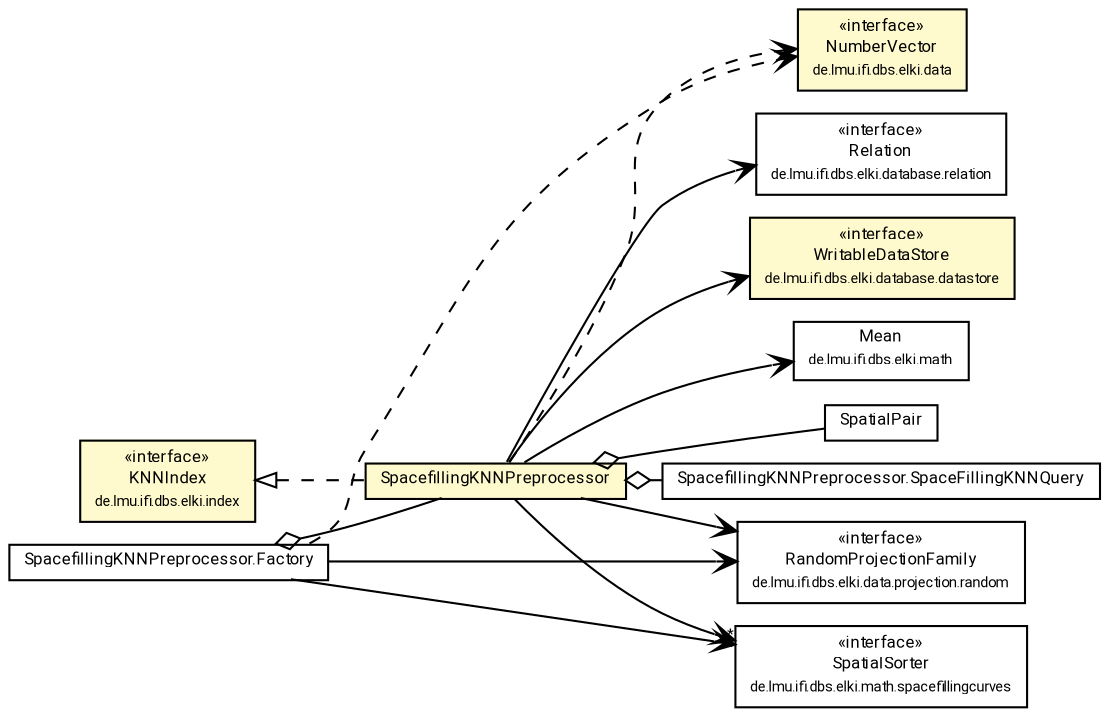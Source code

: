 #!/usr/local/bin/dot
#
# Class diagram 
# Generated by UMLGraph version R5_7_2-60-g0e99a6 (http://www.spinellis.gr/umlgraph/)
#

digraph G {
	graph [fontnames="svg"]
	edge [fontname="Roboto",fontsize=7,labelfontname="Roboto",labelfontsize=7,color="black"];
	node [fontname="Roboto",fontcolor="black",fontsize=8,shape=plaintext,margin=0,width=0,height=0];
	nodesep=0.15;
	ranksep=0.25;
	rankdir=LR;
	// de.lmu.ifi.dbs.elki.index.KNNIndex<O>
	c9688187 [label=<<table title="de.lmu.ifi.dbs.elki.index.KNNIndex" border="0" cellborder="1" cellspacing="0" cellpadding="2" bgcolor="LemonChiffon" href="../../KNNIndex.html" target="_parent">
		<tr><td><table border="0" cellspacing="0" cellpadding="1">
		<tr><td align="center" balign="center"> &#171;interface&#187; </td></tr>
		<tr><td align="center" balign="center"> <font face="Roboto">KNNIndex</font> </td></tr>
		<tr><td align="center" balign="center"> <font face="Roboto" point-size="7.0">de.lmu.ifi.dbs.elki.index</font> </td></tr>
		</table></td></tr>
		</table>>, URL="../../KNNIndex.html"];
	// de.lmu.ifi.dbs.elki.database.relation.Relation<O>
	c9688229 [label=<<table title="de.lmu.ifi.dbs.elki.database.relation.Relation" border="0" cellborder="1" cellspacing="0" cellpadding="2" href="../../../database/relation/Relation.html" target="_parent">
		<tr><td><table border="0" cellspacing="0" cellpadding="1">
		<tr><td align="center" balign="center"> &#171;interface&#187; </td></tr>
		<tr><td align="center" balign="center"> <font face="Roboto">Relation</font> </td></tr>
		<tr><td align="center" balign="center"> <font face="Roboto" point-size="7.0">de.lmu.ifi.dbs.elki.database.relation</font> </td></tr>
		</table></td></tr>
		</table>>, URL="../../../database/relation/Relation.html"];
	// de.lmu.ifi.dbs.elki.data.NumberVector
	c9688251 [label=<<table title="de.lmu.ifi.dbs.elki.data.NumberVector" border="0" cellborder="1" cellspacing="0" cellpadding="2" bgcolor="LemonChiffon" href="../../../data/NumberVector.html" target="_parent">
		<tr><td><table border="0" cellspacing="0" cellpadding="1">
		<tr><td align="center" balign="center"> &#171;interface&#187; </td></tr>
		<tr><td align="center" balign="center"> <font face="Roboto">NumberVector</font> </td></tr>
		<tr><td align="center" balign="center"> <font face="Roboto" point-size="7.0">de.lmu.ifi.dbs.elki.data</font> </td></tr>
		</table></td></tr>
		</table>>, URL="../../../data/NumberVector.html"];
	// de.lmu.ifi.dbs.elki.data.projection.random.RandomProjectionFamily
	c9688278 [label=<<table title="de.lmu.ifi.dbs.elki.data.projection.random.RandomProjectionFamily" border="0" cellborder="1" cellspacing="0" cellpadding="2" href="../../../data/projection/random/RandomProjectionFamily.html" target="_parent">
		<tr><td><table border="0" cellspacing="0" cellpadding="1">
		<tr><td align="center" balign="center"> &#171;interface&#187; </td></tr>
		<tr><td align="center" balign="center"> <font face="Roboto">RandomProjectionFamily</font> </td></tr>
		<tr><td align="center" balign="center"> <font face="Roboto" point-size="7.0">de.lmu.ifi.dbs.elki.data.projection.random</font> </td></tr>
		</table></td></tr>
		</table>>, URL="../../../data/projection/random/RandomProjectionFamily.html"];
	// de.lmu.ifi.dbs.elki.database.datastore.WritableDataStore<T>
	c9688419 [label=<<table title="de.lmu.ifi.dbs.elki.database.datastore.WritableDataStore" border="0" cellborder="1" cellspacing="0" cellpadding="2" bgcolor="LemonChiffon" href="../../../database/datastore/WritableDataStore.html" target="_parent">
		<tr><td><table border="0" cellspacing="0" cellpadding="1">
		<tr><td align="center" balign="center"> &#171;interface&#187; </td></tr>
		<tr><td align="center" balign="center"> <font face="Roboto">WritableDataStore</font> </td></tr>
		<tr><td align="center" balign="center"> <font face="Roboto" point-size="7.0">de.lmu.ifi.dbs.elki.database.datastore</font> </td></tr>
		</table></td></tr>
		</table>>, URL="../../../database/datastore/WritableDataStore.html"];
	// de.lmu.ifi.dbs.elki.math.Mean
	c9688656 [label=<<table title="de.lmu.ifi.dbs.elki.math.Mean" border="0" cellborder="1" cellspacing="0" cellpadding="2" href="../../../math/Mean.html" target="_parent">
		<tr><td><table border="0" cellspacing="0" cellpadding="1">
		<tr><td align="center" balign="center"> <font face="Roboto">Mean</font> </td></tr>
		<tr><td align="center" balign="center"> <font face="Roboto" point-size="7.0">de.lmu.ifi.dbs.elki.math</font> </td></tr>
		</table></td></tr>
		</table>>, URL="../../../math/Mean.html"];
	// de.lmu.ifi.dbs.elki.math.spacefillingcurves.SpatialSorter
	c9688672 [label=<<table title="de.lmu.ifi.dbs.elki.math.spacefillingcurves.SpatialSorter" border="0" cellborder="1" cellspacing="0" cellpadding="2" href="../../../math/spacefillingcurves/SpatialSorter.html" target="_parent">
		<tr><td><table border="0" cellspacing="0" cellpadding="1">
		<tr><td align="center" balign="center"> &#171;interface&#187; </td></tr>
		<tr><td align="center" balign="center"> <font face="Roboto">SpatialSorter</font> </td></tr>
		<tr><td align="center" balign="center"> <font face="Roboto" point-size="7.0">de.lmu.ifi.dbs.elki.math.spacefillingcurves</font> </td></tr>
		</table></td></tr>
		</table>>, URL="../../../math/spacefillingcurves/SpatialSorter.html"];
	// de.lmu.ifi.dbs.elki.index.preprocessed.knn.SpatialPair<K, V extends de.lmu.ifi.dbs.elki.data.spatial.SpatialComparable>
	c9689541 [label=<<table title="de.lmu.ifi.dbs.elki.index.preprocessed.knn.SpatialPair" border="0" cellborder="1" cellspacing="0" cellpadding="2" href="SpatialPair.html" target="_parent">
		<tr><td><table border="0" cellspacing="0" cellpadding="1">
		<tr><td align="center" balign="center"> <font face="Roboto">SpatialPair</font> </td></tr>
		</table></td></tr>
		</table>>, URL="SpatialPair.html"];
	// de.lmu.ifi.dbs.elki.index.preprocessed.knn.SpacefillingKNNPreprocessor<O extends de.lmu.ifi.dbs.elki.data.NumberVector>
	c9689565 [label=<<table title="de.lmu.ifi.dbs.elki.index.preprocessed.knn.SpacefillingKNNPreprocessor" border="0" cellborder="1" cellspacing="0" cellpadding="2" bgcolor="lemonChiffon" href="SpacefillingKNNPreprocessor.html" target="_parent">
		<tr><td><table border="0" cellspacing="0" cellpadding="1">
		<tr><td align="center" balign="center"> <font face="Roboto">SpacefillingKNNPreprocessor</font> </td></tr>
		</table></td></tr>
		</table>>, URL="SpacefillingKNNPreprocessor.html"];
	// de.lmu.ifi.dbs.elki.index.preprocessed.knn.SpacefillingKNNPreprocessor<O extends de.lmu.ifi.dbs.elki.data.NumberVector>.SpaceFillingKNNQuery
	c9689566 [label=<<table title="de.lmu.ifi.dbs.elki.index.preprocessed.knn.SpacefillingKNNPreprocessor.SpaceFillingKNNQuery" border="0" cellborder="1" cellspacing="0" cellpadding="2" href="SpacefillingKNNPreprocessor.SpaceFillingKNNQuery.html" target="_parent">
		<tr><td><table border="0" cellspacing="0" cellpadding="1">
		<tr><td align="center" balign="center"> <font face="Roboto">SpacefillingKNNPreprocessor.SpaceFillingKNNQuery</font> </td></tr>
		</table></td></tr>
		</table>>, URL="SpacefillingKNNPreprocessor.SpaceFillingKNNQuery.html"];
	// de.lmu.ifi.dbs.elki.index.preprocessed.knn.SpacefillingKNNPreprocessor.Factory<V extends de.lmu.ifi.dbs.elki.data.NumberVector>
	c9689567 [label=<<table title="de.lmu.ifi.dbs.elki.index.preprocessed.knn.SpacefillingKNNPreprocessor.Factory" border="0" cellborder="1" cellspacing="0" cellpadding="2" href="SpacefillingKNNPreprocessor.Factory.html" target="_parent">
		<tr><td><table border="0" cellspacing="0" cellpadding="1">
		<tr><td align="center" balign="center"> <font face="Roboto">SpacefillingKNNPreprocessor.Factory</font> </td></tr>
		</table></td></tr>
		</table>>, URL="SpacefillingKNNPreprocessor.Factory.html"];
	// de.lmu.ifi.dbs.elki.index.preprocessed.knn.SpacefillingKNNPreprocessor<O extends de.lmu.ifi.dbs.elki.data.NumberVector> implements de.lmu.ifi.dbs.elki.index.KNNIndex<O>
	c9688187 -> c9689565 [arrowtail=empty,style=dashed,dir=back,weight=9];
	// de.lmu.ifi.dbs.elki.index.preprocessed.knn.SpacefillingKNNPreprocessor<O extends de.lmu.ifi.dbs.elki.data.NumberVector> has de.lmu.ifi.dbs.elki.index.preprocessed.knn.SpacefillingKNNPreprocessor<O extends de.lmu.ifi.dbs.elki.data.NumberVector>.SpaceFillingKNNQuery
	c9689565 -> c9689566 [arrowhead=none,arrowtail=ediamond,dir=back,weight=4];
	// de.lmu.ifi.dbs.elki.index.preprocessed.knn.SpacefillingKNNPreprocessor<O extends de.lmu.ifi.dbs.elki.data.NumberVector> has de.lmu.ifi.dbs.elki.index.preprocessed.knn.SpatialPair<K, V extends de.lmu.ifi.dbs.elki.data.spatial.SpatialComparable>
	c9689565 -> c9689541 [arrowhead=none,arrowtail=ediamond,dir=back,weight=4];
	// de.lmu.ifi.dbs.elki.index.preprocessed.knn.SpacefillingKNNPreprocessor.Factory<V extends de.lmu.ifi.dbs.elki.data.NumberVector> has de.lmu.ifi.dbs.elki.index.preprocessed.knn.SpacefillingKNNPreprocessor<O extends de.lmu.ifi.dbs.elki.data.NumberVector>
	c9689567 -> c9689565 [arrowhead=none,arrowtail=ediamond,dir=back,weight=4];
	// de.lmu.ifi.dbs.elki.index.preprocessed.knn.SpacefillingKNNPreprocessor<O extends de.lmu.ifi.dbs.elki.data.NumberVector> navassoc de.lmu.ifi.dbs.elki.database.relation.Relation<O>
	c9689565 -> c9688229 [arrowhead=open,weight=1];
	// de.lmu.ifi.dbs.elki.index.preprocessed.knn.SpacefillingKNNPreprocessor<O extends de.lmu.ifi.dbs.elki.data.NumberVector> navassoc de.lmu.ifi.dbs.elki.math.spacefillingcurves.SpatialSorter
	c9689565 -> c9688672 [arrowhead=open,weight=1,headlabel="*"];
	// de.lmu.ifi.dbs.elki.index.preprocessed.knn.SpacefillingKNNPreprocessor<O extends de.lmu.ifi.dbs.elki.data.NumberVector> navassoc de.lmu.ifi.dbs.elki.database.datastore.WritableDataStore<T>
	c9689565 -> c9688419 [arrowhead=open,weight=1];
	// de.lmu.ifi.dbs.elki.index.preprocessed.knn.SpacefillingKNNPreprocessor<O extends de.lmu.ifi.dbs.elki.data.NumberVector> navassoc de.lmu.ifi.dbs.elki.math.Mean
	c9689565 -> c9688656 [arrowhead=open,weight=1];
	// de.lmu.ifi.dbs.elki.index.preprocessed.knn.SpacefillingKNNPreprocessor<O extends de.lmu.ifi.dbs.elki.data.NumberVector> navassoc de.lmu.ifi.dbs.elki.data.projection.random.RandomProjectionFamily
	c9689565 -> c9688278 [arrowhead=open,weight=1];
	// de.lmu.ifi.dbs.elki.index.preprocessed.knn.SpacefillingKNNPreprocessor.Factory<V extends de.lmu.ifi.dbs.elki.data.NumberVector> navassoc de.lmu.ifi.dbs.elki.math.spacefillingcurves.SpatialSorter
	c9689567 -> c9688672 [arrowhead=open,weight=1,headlabel="*"];
	// de.lmu.ifi.dbs.elki.index.preprocessed.knn.SpacefillingKNNPreprocessor.Factory<V extends de.lmu.ifi.dbs.elki.data.NumberVector> navassoc de.lmu.ifi.dbs.elki.data.projection.random.RandomProjectionFamily
	c9689567 -> c9688278 [arrowhead=open,weight=1];
	// de.lmu.ifi.dbs.elki.index.preprocessed.knn.SpacefillingKNNPreprocessor<O extends de.lmu.ifi.dbs.elki.data.NumberVector> depend de.lmu.ifi.dbs.elki.data.NumberVector
	c9689565 -> c9688251 [arrowhead=open,style=dashed,weight=0];
	// de.lmu.ifi.dbs.elki.index.preprocessed.knn.SpacefillingKNNPreprocessor.Factory<V extends de.lmu.ifi.dbs.elki.data.NumberVector> depend de.lmu.ifi.dbs.elki.data.NumberVector
	c9689567 -> c9688251 [arrowhead=open,style=dashed,weight=0];
}


